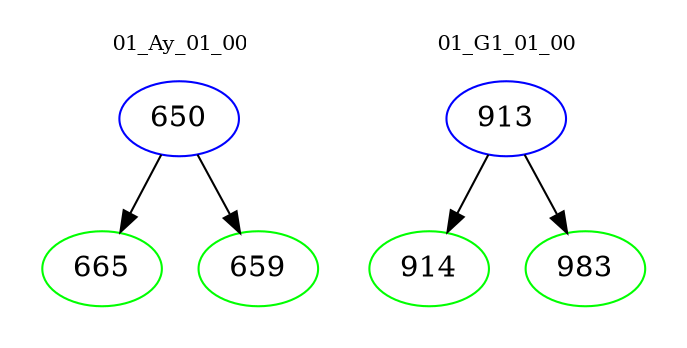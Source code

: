digraph{
subgraph cluster_0 {
color = white
label = "01_Ay_01_00";
fontsize=10;
T0_650 [label="650", color="blue"]
T0_650 -> T0_665 [color="black"]
T0_665 [label="665", color="green"]
T0_650 -> T0_659 [color="black"]
T0_659 [label="659", color="green"]
}
subgraph cluster_1 {
color = white
label = "01_G1_01_00";
fontsize=10;
T1_913 [label="913", color="blue"]
T1_913 -> T1_914 [color="black"]
T1_914 [label="914", color="green"]
T1_913 -> T1_983 [color="black"]
T1_983 [label="983", color="green"]
}
}
